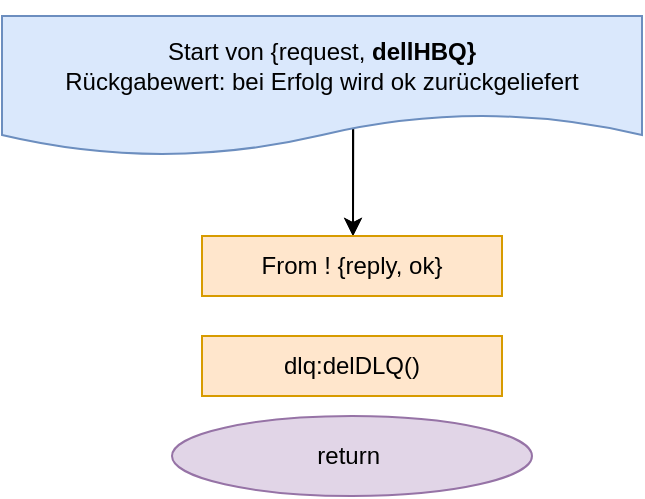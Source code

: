 <mxfile version="15.8.7" type="device"><diagram id="C5RBs43oDa-KdzZeNtuy" name="Page-1"><mxGraphModel dx="1186" dy="672" grid="1" gridSize="10" guides="1" tooltips="1" connect="1" arrows="1" fold="1" page="1" pageScale="1" pageWidth="827" pageHeight="1169" math="0" shadow="0"><root><mxCell id="WIyWlLk6GJQsqaUBKTNV-0"/><mxCell id="WIyWlLk6GJQsqaUBKTNV-1" parent="WIyWlLk6GJQsqaUBKTNV-0"/><mxCell id="1SgMu8Af7HUufMrVUEjo-1" style="edgeStyle=orthogonalEdgeStyle;rounded=0;orthogonalLoop=1;jettySize=auto;html=1;exitX=0.5;exitY=0;exitDx=0;exitDy=0;" parent="WIyWlLk6GJQsqaUBKTNV-1" edge="1"><mxGeometry relative="1" as="geometry"><Array as="points"><mxPoint x="385.65" y="90"/><mxPoint x="385.65" y="90"/></Array><mxPoint x="385.5" y="170.007" as="targetPoint"/><mxPoint x="385.47" y="70" as="sourcePoint"/></mxGeometry></mxCell><mxCell id="wGBJOXqwm9gj_SDIow_8-0" style="edgeStyle=orthogonalEdgeStyle;rounded=0;orthogonalLoop=1;jettySize=auto;html=1;exitX=0.5;exitY=0;exitDx=0;exitDy=0;" parent="WIyWlLk6GJQsqaUBKTNV-1" source="wGBJOXqwm9gj_SDIow_8-1" edge="1"><mxGeometry relative="1" as="geometry"><Array as="points"><mxPoint x="385.65" y="90"/><mxPoint x="385.65" y="90"/></Array><mxPoint x="385.5" y="170.007" as="targetPoint"/></mxGeometry></mxCell><mxCell id="wGBJOXqwm9gj_SDIow_8-1" value="Start von {request,&amp;nbsp;&lt;b&gt;dellHBQ}&lt;/b&gt;&lt;br&gt;Rückgabewert: bei Erfolg wird ok zurückgeliefert" style="shape=document;whiteSpace=wrap;html=1;boundedLbl=1;fillColor=#dae8fc;strokeColor=#6c8ebf;" parent="WIyWlLk6GJQsqaUBKTNV-1" vertex="1"><mxGeometry x="210" y="60" width="320" height="70" as="geometry"/></mxCell><mxCell id="wGBJOXqwm9gj_SDIow_8-2" value="return&amp;nbsp;" style="ellipse;whiteSpace=wrap;html=1;rounded=0;fillColor=#e1d5e7;strokeColor=#9673a6;" parent="WIyWlLk6GJQsqaUBKTNV-1" vertex="1"><mxGeometry x="295" y="260" width="180" height="40" as="geometry"/></mxCell><mxCell id="KKzWxCyo44kJt2XelQJw-0" value="dlq:delDLQ()" style="rounded=0;whiteSpace=wrap;html=1;fillColor=#ffe6cc;strokeColor=#d79b00;" parent="WIyWlLk6GJQsqaUBKTNV-1" vertex="1"><mxGeometry x="310" y="220" width="150" height="30" as="geometry"/></mxCell><mxCell id="nb4ZR8Q-pmQM0em4wDl7-0" value="From ! {reply, ok}" style="rounded=0;whiteSpace=wrap;html=1;fillColor=#ffe6cc;strokeColor=#d79b00;" vertex="1" parent="WIyWlLk6GJQsqaUBKTNV-1"><mxGeometry x="310" y="170" width="150" height="30" as="geometry"/></mxCell></root></mxGraphModel></diagram></mxfile>